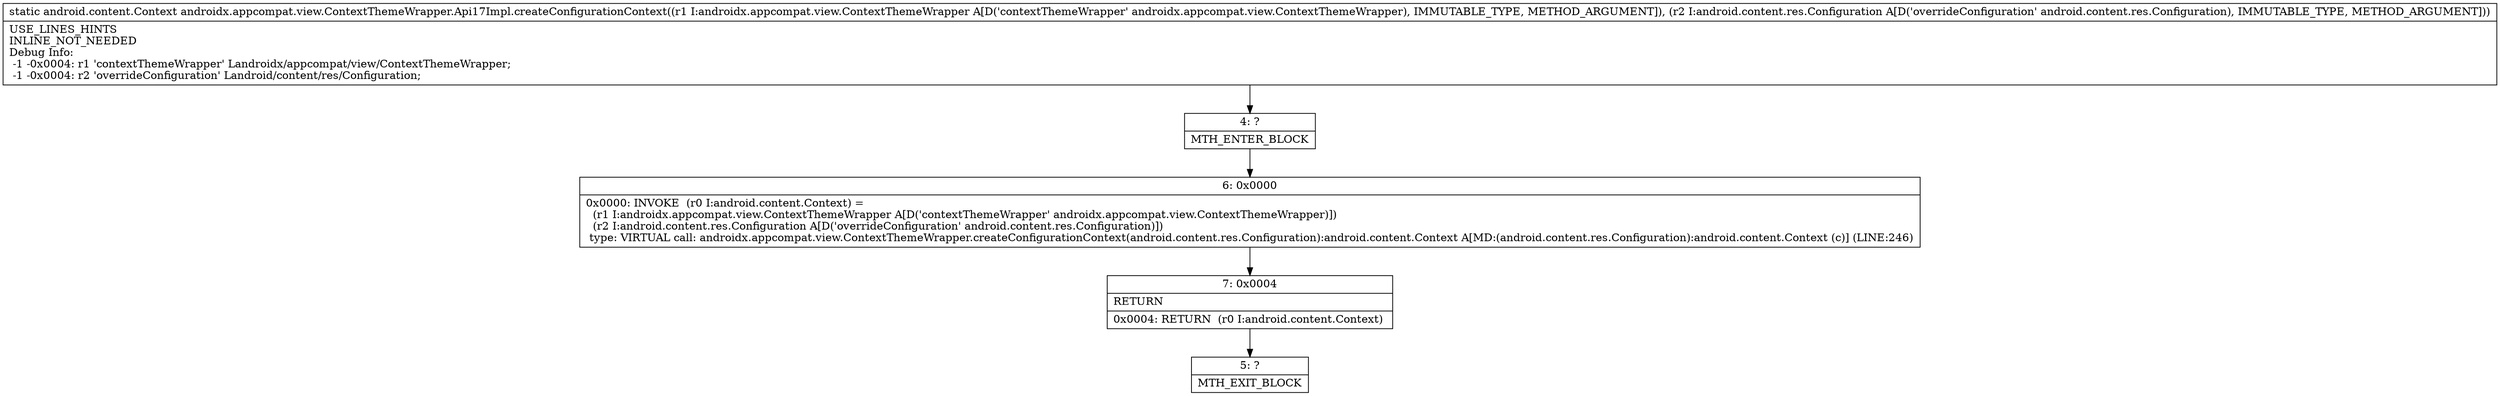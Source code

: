 digraph "CFG forandroidx.appcompat.view.ContextThemeWrapper.Api17Impl.createConfigurationContext(Landroidx\/appcompat\/view\/ContextThemeWrapper;Landroid\/content\/res\/Configuration;)Landroid\/content\/Context;" {
Node_4 [shape=record,label="{4\:\ ?|MTH_ENTER_BLOCK\l}"];
Node_6 [shape=record,label="{6\:\ 0x0000|0x0000: INVOKE  (r0 I:android.content.Context) = \l  (r1 I:androidx.appcompat.view.ContextThemeWrapper A[D('contextThemeWrapper' androidx.appcompat.view.ContextThemeWrapper)])\l  (r2 I:android.content.res.Configuration A[D('overrideConfiguration' android.content.res.Configuration)])\l type: VIRTUAL call: androidx.appcompat.view.ContextThemeWrapper.createConfigurationContext(android.content.res.Configuration):android.content.Context A[MD:(android.content.res.Configuration):android.content.Context (c)] (LINE:246)\l}"];
Node_7 [shape=record,label="{7\:\ 0x0004|RETURN\l|0x0004: RETURN  (r0 I:android.content.Context) \l}"];
Node_5 [shape=record,label="{5\:\ ?|MTH_EXIT_BLOCK\l}"];
MethodNode[shape=record,label="{static android.content.Context androidx.appcompat.view.ContextThemeWrapper.Api17Impl.createConfigurationContext((r1 I:androidx.appcompat.view.ContextThemeWrapper A[D('contextThemeWrapper' androidx.appcompat.view.ContextThemeWrapper), IMMUTABLE_TYPE, METHOD_ARGUMENT]), (r2 I:android.content.res.Configuration A[D('overrideConfiguration' android.content.res.Configuration), IMMUTABLE_TYPE, METHOD_ARGUMENT]))  | USE_LINES_HINTS\lINLINE_NOT_NEEDED\lDebug Info:\l  \-1 \-0x0004: r1 'contextThemeWrapper' Landroidx\/appcompat\/view\/ContextThemeWrapper;\l  \-1 \-0x0004: r2 'overrideConfiguration' Landroid\/content\/res\/Configuration;\l}"];
MethodNode -> Node_4;Node_4 -> Node_6;
Node_6 -> Node_7;
Node_7 -> Node_5;
}

